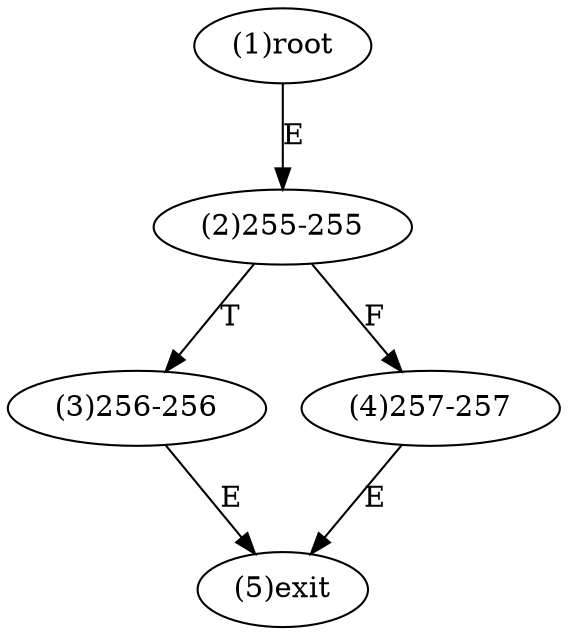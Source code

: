 digraph "" { 
1[ label="(1)root"];
2[ label="(2)255-255"];
3[ label="(3)256-256"];
4[ label="(4)257-257"];
5[ label="(5)exit"];
1->2[ label="E"];
2->4[ label="F"];
2->3[ label="T"];
3->5[ label="E"];
4->5[ label="E"];
}